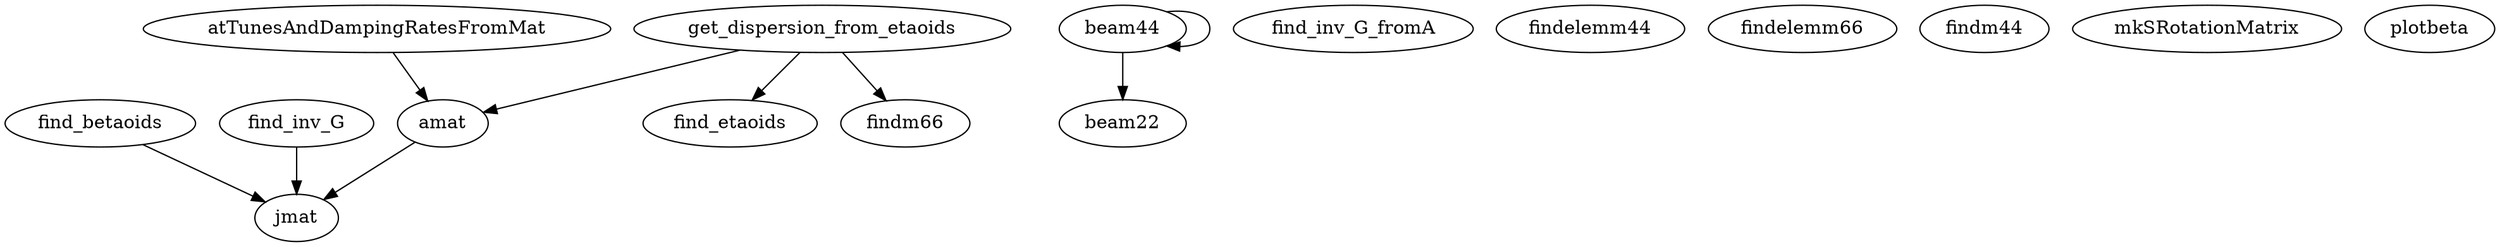 /* Created by mdot for Matlab */
digraph m2html {
  amat -> jmat;
  atTunesAndDampingRatesFromMat -> amat;
  beam44 -> beam22;
  beam44 -> beam44;
  find_betaoids -> jmat;
  find_inv_G -> jmat;
  get_dispersion_from_etaoids -> amat;
  get_dispersion_from_etaoids -> find_etaoids;
  get_dispersion_from_etaoids -> findm66;

  amat [URL="amat.html"];
  atTunesAndDampingRatesFromMat [URL="atTunesAndDampingRatesFromMat.html"];
  beam22 [URL="beam22.html"];
  beam44 [URL="beam44.html"];
  find_betaoids [URL="find_betaoids.html"];
  find_etaoids [URL="find_etaoids.html"];
  find_inv_G [URL="find_inv_G.html"];
  find_inv_G_fromA [URL="find_inv_G_fromA.html"];
  findelemm44 [URL="findelemm44.html"];
  findelemm66 [URL="findelemm66.html"];
  findm44 [URL="findm44.html"];
  findm66 [URL="findm66.html"];
  get_dispersion_from_etaoids [URL="get_dispersion_from_etaoids.html"];
  jmat [URL="jmat.html"];
  mkSRotationMatrix [URL="mkSRotationMatrix.html"];
  plotbeta [URL="plotbeta.html"];
}